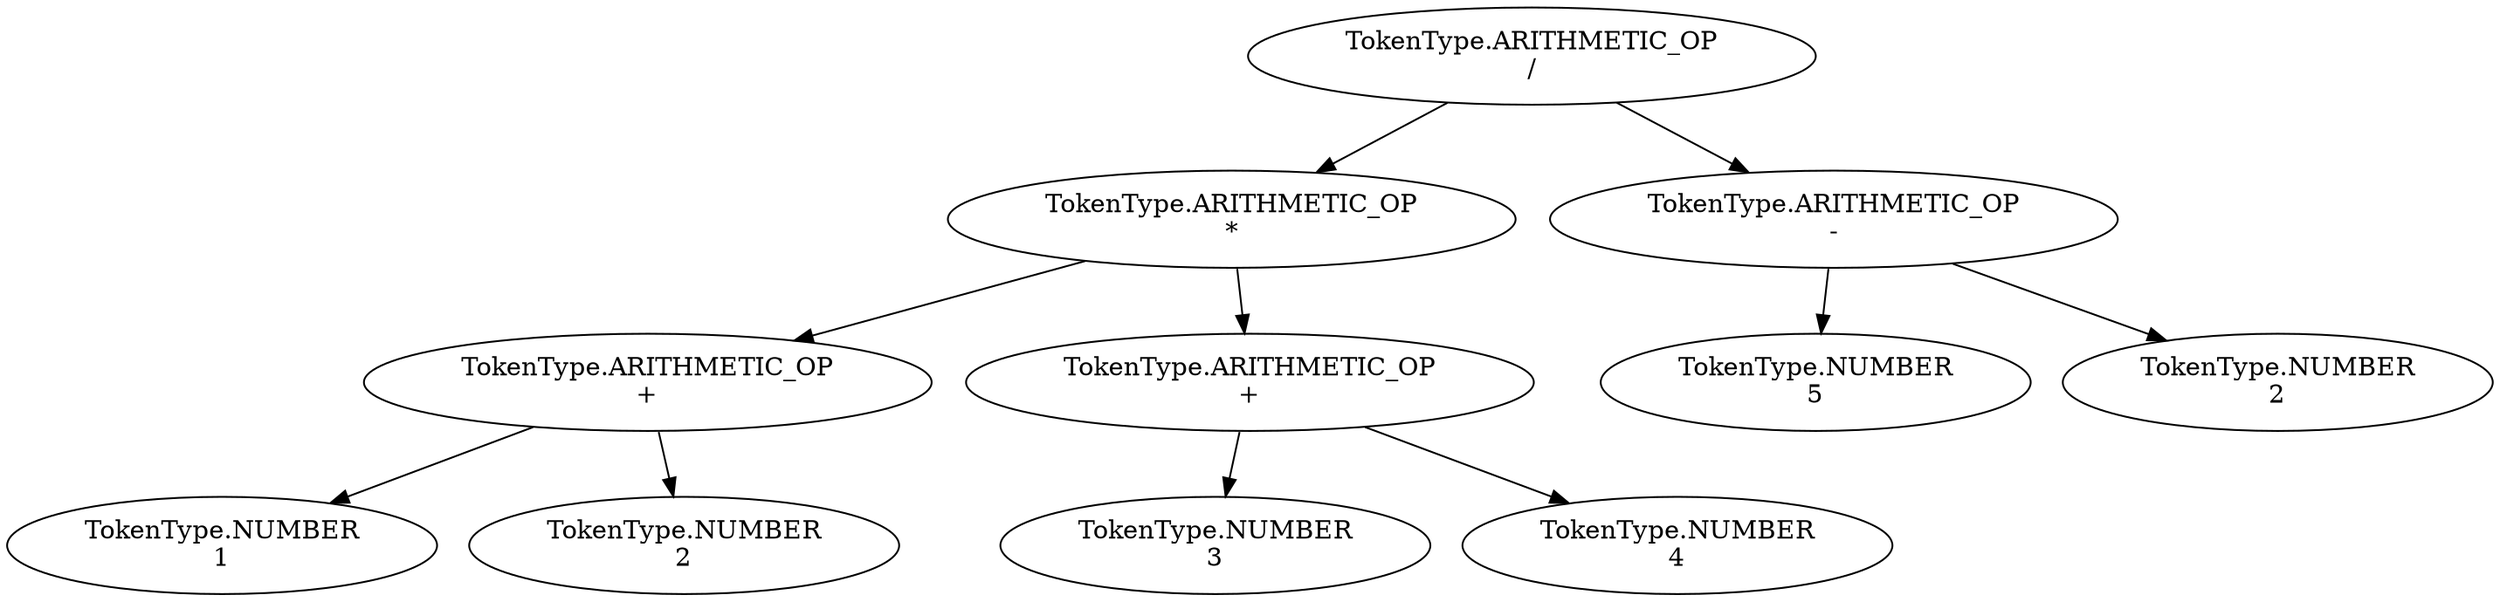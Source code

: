 digraph AST {
  node0 [label="TokenType.ARITHMETIC_OP\n/"];
  node1 [label="TokenType.ARITHMETIC_OP\n*"];
  node0 -> node1;
  node2 [label="TokenType.ARITHMETIC_OP\n+"];
  node1 -> node2;
  node3 [label="TokenType.NUMBER\n1"];
  node2 -> node3;
  node4 [label="TokenType.NUMBER\n2"];
  node2 -> node4;
  node5 [label="TokenType.ARITHMETIC_OP\n+"];
  node1 -> node5;
  node6 [label="TokenType.NUMBER\n3"];
  node5 -> node6;
  node7 [label="TokenType.NUMBER\n4"];
  node5 -> node7;
  node8 [label="TokenType.ARITHMETIC_OP\n-"];
  node0 -> node8;
  node9 [label="TokenType.NUMBER\n5"];
  node8 -> node9;
  node10 [label="TokenType.NUMBER\n2"];
  node8 -> node10;
}
